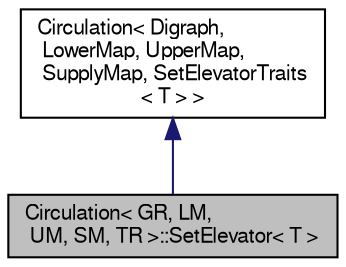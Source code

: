 digraph "Circulation&lt; GR, LM, UM, SM, TR &gt;::SetElevator&lt; T &gt;"
{
 // LATEX_PDF_SIZE
  edge [fontname="FreeSans",fontsize="10",labelfontname="FreeSans",labelfontsize="10"];
  node [fontname="FreeSans",fontsize="10",shape=record];
  Node0 [label="Circulation\< GR, LM,\l UM, SM, TR \>::SetElevator\< T \>",height=0.2,width=0.4,color="black", fillcolor="grey75", style="filled", fontcolor="black",tooltip="Named parameter for setting Elevator type"];
  Node1 -> Node0 [dir="back",color="midnightblue",fontsize="10",style="solid",fontname="FreeSans"];
  Node1 [label="Circulation\< Digraph,\l LowerMap, UpperMap,\l SupplyMap, SetElevatorTraits\l\< T \> \>",height=0.2,width=0.4,color="black", fillcolor="white", style="filled",URL="$a01617.html",tooltip=" "];
}
